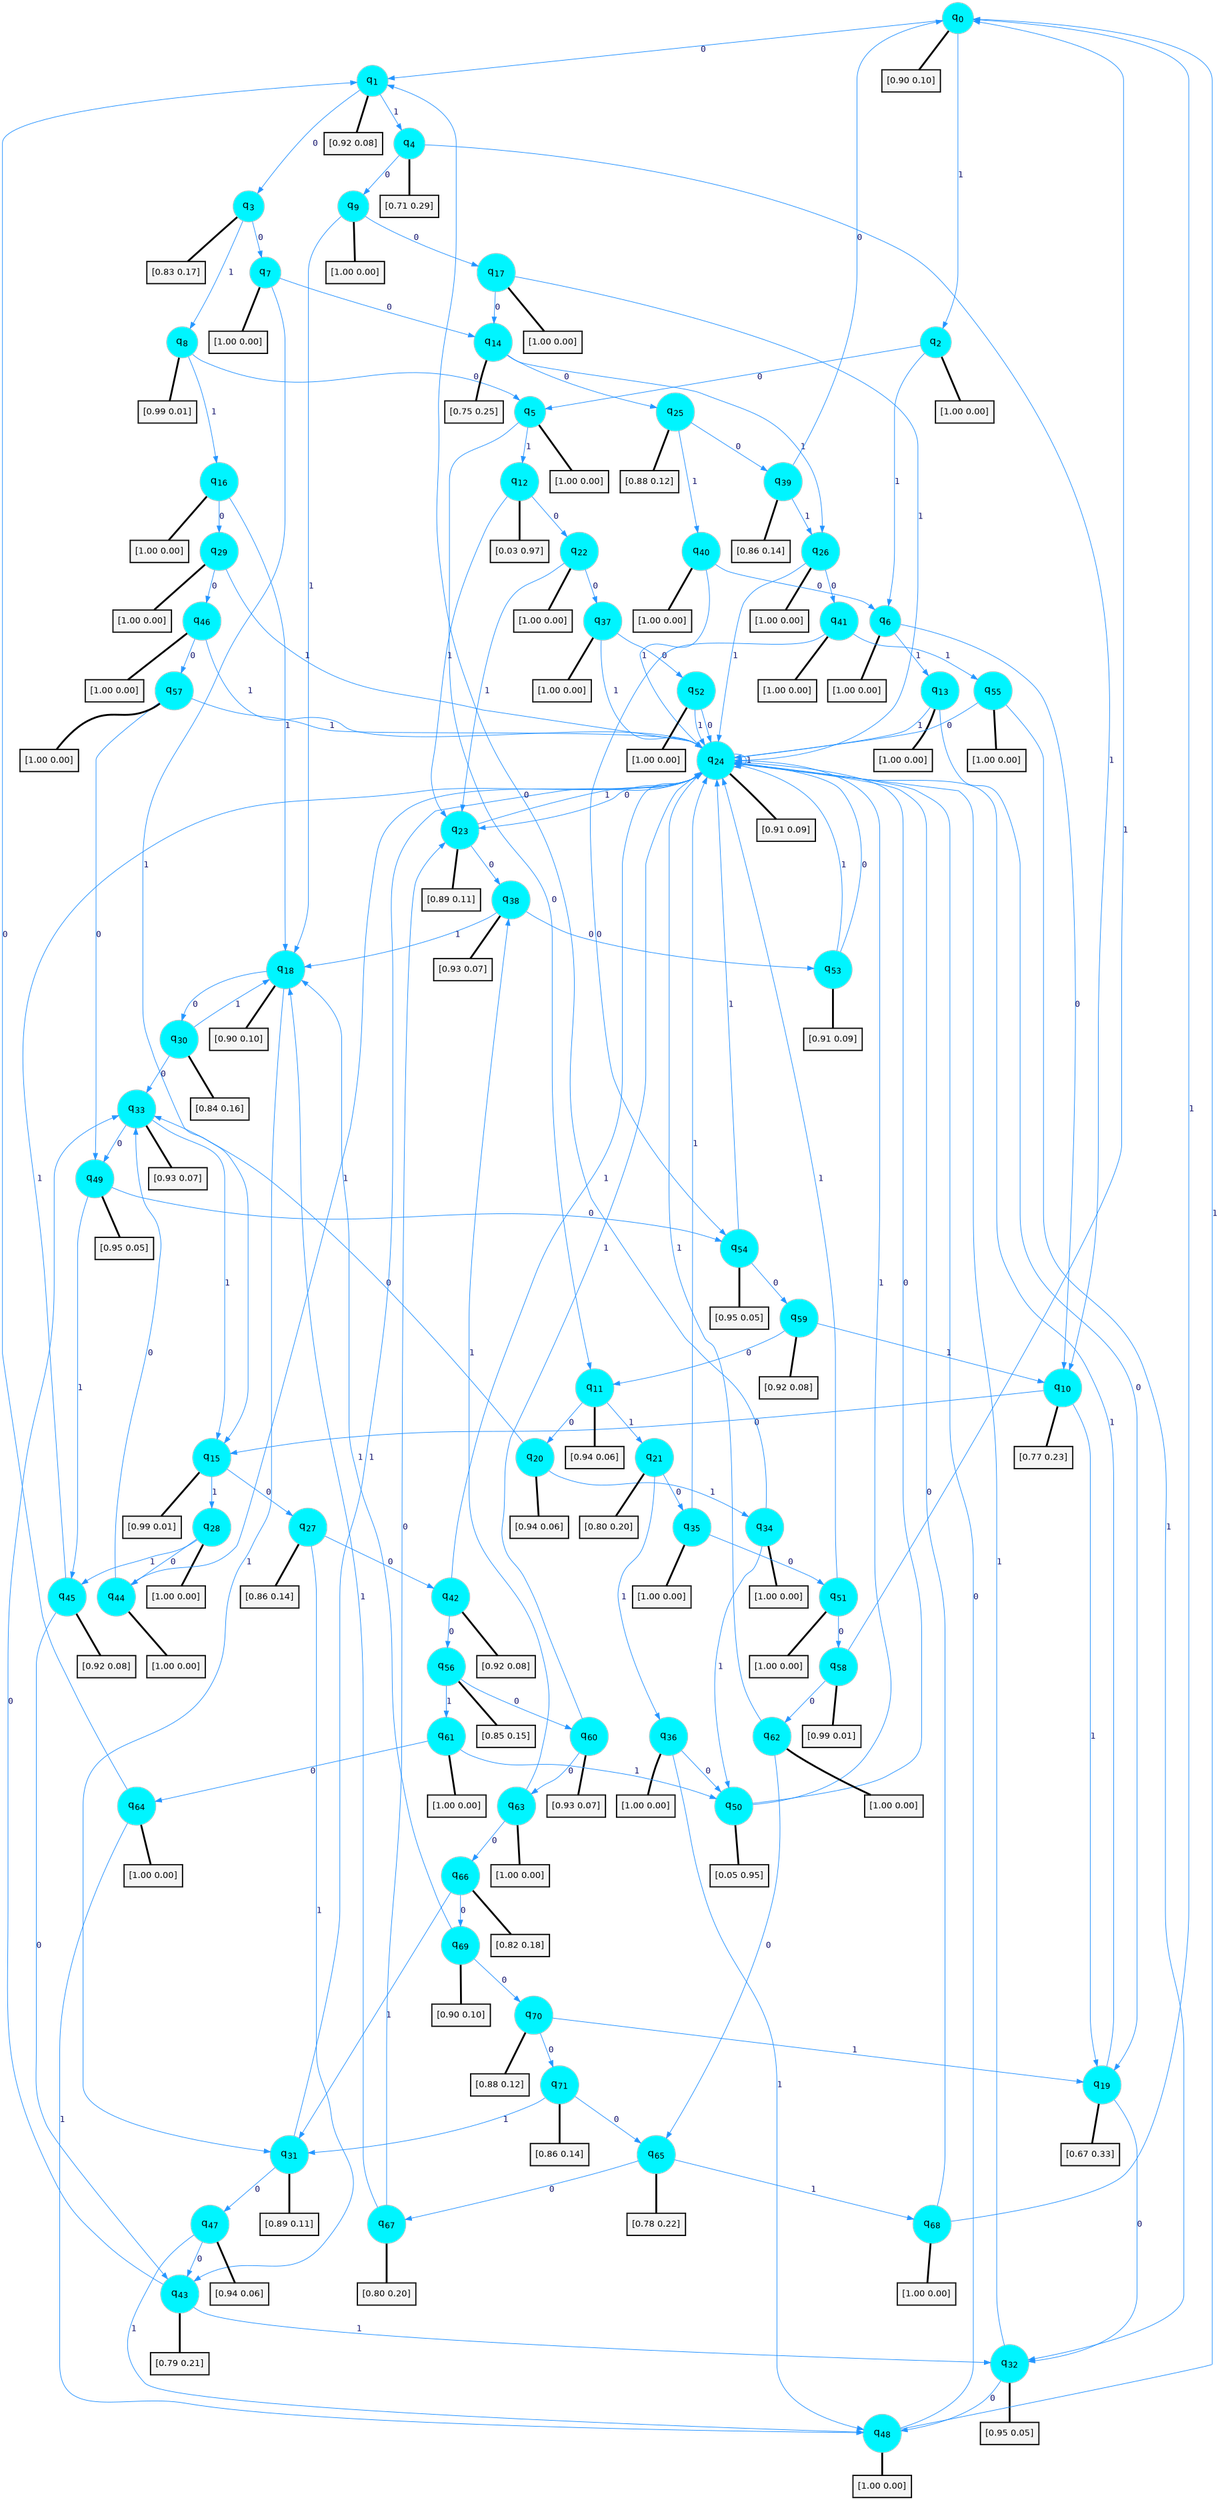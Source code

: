 digraph G {
graph [
bgcolor=transparent, dpi=300, rankdir=TD, size="40,25"];
node [
color=gray, fillcolor=turquoise1, fontcolor=black, fontname=Helvetica, fontsize=16, fontweight=bold, shape=circle, style=filled];
edge [
arrowsize=1, color=dodgerblue1, fontcolor=midnightblue, fontname=courier, fontweight=bold, penwidth=1, style=solid, weight=20];
0[label=<q<SUB>0</SUB>>];
1[label=<q<SUB>1</SUB>>];
2[label=<q<SUB>2</SUB>>];
3[label=<q<SUB>3</SUB>>];
4[label=<q<SUB>4</SUB>>];
5[label=<q<SUB>5</SUB>>];
6[label=<q<SUB>6</SUB>>];
7[label=<q<SUB>7</SUB>>];
8[label=<q<SUB>8</SUB>>];
9[label=<q<SUB>9</SUB>>];
10[label=<q<SUB>10</SUB>>];
11[label=<q<SUB>11</SUB>>];
12[label=<q<SUB>12</SUB>>];
13[label=<q<SUB>13</SUB>>];
14[label=<q<SUB>14</SUB>>];
15[label=<q<SUB>15</SUB>>];
16[label=<q<SUB>16</SUB>>];
17[label=<q<SUB>17</SUB>>];
18[label=<q<SUB>18</SUB>>];
19[label=<q<SUB>19</SUB>>];
20[label=<q<SUB>20</SUB>>];
21[label=<q<SUB>21</SUB>>];
22[label=<q<SUB>22</SUB>>];
23[label=<q<SUB>23</SUB>>];
24[label=<q<SUB>24</SUB>>];
25[label=<q<SUB>25</SUB>>];
26[label=<q<SUB>26</SUB>>];
27[label=<q<SUB>27</SUB>>];
28[label=<q<SUB>28</SUB>>];
29[label=<q<SUB>29</SUB>>];
30[label=<q<SUB>30</SUB>>];
31[label=<q<SUB>31</SUB>>];
32[label=<q<SUB>32</SUB>>];
33[label=<q<SUB>33</SUB>>];
34[label=<q<SUB>34</SUB>>];
35[label=<q<SUB>35</SUB>>];
36[label=<q<SUB>36</SUB>>];
37[label=<q<SUB>37</SUB>>];
38[label=<q<SUB>38</SUB>>];
39[label=<q<SUB>39</SUB>>];
40[label=<q<SUB>40</SUB>>];
41[label=<q<SUB>41</SUB>>];
42[label=<q<SUB>42</SUB>>];
43[label=<q<SUB>43</SUB>>];
44[label=<q<SUB>44</SUB>>];
45[label=<q<SUB>45</SUB>>];
46[label=<q<SUB>46</SUB>>];
47[label=<q<SUB>47</SUB>>];
48[label=<q<SUB>48</SUB>>];
49[label=<q<SUB>49</SUB>>];
50[label=<q<SUB>50</SUB>>];
51[label=<q<SUB>51</SUB>>];
52[label=<q<SUB>52</SUB>>];
53[label=<q<SUB>53</SUB>>];
54[label=<q<SUB>54</SUB>>];
55[label=<q<SUB>55</SUB>>];
56[label=<q<SUB>56</SUB>>];
57[label=<q<SUB>57</SUB>>];
58[label=<q<SUB>58</SUB>>];
59[label=<q<SUB>59</SUB>>];
60[label=<q<SUB>60</SUB>>];
61[label=<q<SUB>61</SUB>>];
62[label=<q<SUB>62</SUB>>];
63[label=<q<SUB>63</SUB>>];
64[label=<q<SUB>64</SUB>>];
65[label=<q<SUB>65</SUB>>];
66[label=<q<SUB>66</SUB>>];
67[label=<q<SUB>67</SUB>>];
68[label=<q<SUB>68</SUB>>];
69[label=<q<SUB>69</SUB>>];
70[label=<q<SUB>70</SUB>>];
71[label=<q<SUB>71</SUB>>];
72[label="[0.90 0.10]", shape=box,fontcolor=black, fontname=Helvetica, fontsize=14, penwidth=2, fillcolor=whitesmoke,color=black];
73[label="[0.92 0.08]", shape=box,fontcolor=black, fontname=Helvetica, fontsize=14, penwidth=2, fillcolor=whitesmoke,color=black];
74[label="[1.00 0.00]", shape=box,fontcolor=black, fontname=Helvetica, fontsize=14, penwidth=2, fillcolor=whitesmoke,color=black];
75[label="[0.83 0.17]", shape=box,fontcolor=black, fontname=Helvetica, fontsize=14, penwidth=2, fillcolor=whitesmoke,color=black];
76[label="[0.71 0.29]", shape=box,fontcolor=black, fontname=Helvetica, fontsize=14, penwidth=2, fillcolor=whitesmoke,color=black];
77[label="[1.00 0.00]", shape=box,fontcolor=black, fontname=Helvetica, fontsize=14, penwidth=2, fillcolor=whitesmoke,color=black];
78[label="[1.00 0.00]", shape=box,fontcolor=black, fontname=Helvetica, fontsize=14, penwidth=2, fillcolor=whitesmoke,color=black];
79[label="[1.00 0.00]", shape=box,fontcolor=black, fontname=Helvetica, fontsize=14, penwidth=2, fillcolor=whitesmoke,color=black];
80[label="[0.99 0.01]", shape=box,fontcolor=black, fontname=Helvetica, fontsize=14, penwidth=2, fillcolor=whitesmoke,color=black];
81[label="[1.00 0.00]", shape=box,fontcolor=black, fontname=Helvetica, fontsize=14, penwidth=2, fillcolor=whitesmoke,color=black];
82[label="[0.77 0.23]", shape=box,fontcolor=black, fontname=Helvetica, fontsize=14, penwidth=2, fillcolor=whitesmoke,color=black];
83[label="[0.94 0.06]", shape=box,fontcolor=black, fontname=Helvetica, fontsize=14, penwidth=2, fillcolor=whitesmoke,color=black];
84[label="[0.03 0.97]", shape=box,fontcolor=black, fontname=Helvetica, fontsize=14, penwidth=2, fillcolor=whitesmoke,color=black];
85[label="[1.00 0.00]", shape=box,fontcolor=black, fontname=Helvetica, fontsize=14, penwidth=2, fillcolor=whitesmoke,color=black];
86[label="[0.75 0.25]", shape=box,fontcolor=black, fontname=Helvetica, fontsize=14, penwidth=2, fillcolor=whitesmoke,color=black];
87[label="[0.99 0.01]", shape=box,fontcolor=black, fontname=Helvetica, fontsize=14, penwidth=2, fillcolor=whitesmoke,color=black];
88[label="[1.00 0.00]", shape=box,fontcolor=black, fontname=Helvetica, fontsize=14, penwidth=2, fillcolor=whitesmoke,color=black];
89[label="[1.00 0.00]", shape=box,fontcolor=black, fontname=Helvetica, fontsize=14, penwidth=2, fillcolor=whitesmoke,color=black];
90[label="[0.90 0.10]", shape=box,fontcolor=black, fontname=Helvetica, fontsize=14, penwidth=2, fillcolor=whitesmoke,color=black];
91[label="[0.67 0.33]", shape=box,fontcolor=black, fontname=Helvetica, fontsize=14, penwidth=2, fillcolor=whitesmoke,color=black];
92[label="[0.94 0.06]", shape=box,fontcolor=black, fontname=Helvetica, fontsize=14, penwidth=2, fillcolor=whitesmoke,color=black];
93[label="[0.80 0.20]", shape=box,fontcolor=black, fontname=Helvetica, fontsize=14, penwidth=2, fillcolor=whitesmoke,color=black];
94[label="[1.00 0.00]", shape=box,fontcolor=black, fontname=Helvetica, fontsize=14, penwidth=2, fillcolor=whitesmoke,color=black];
95[label="[0.89 0.11]", shape=box,fontcolor=black, fontname=Helvetica, fontsize=14, penwidth=2, fillcolor=whitesmoke,color=black];
96[label="[0.91 0.09]", shape=box,fontcolor=black, fontname=Helvetica, fontsize=14, penwidth=2, fillcolor=whitesmoke,color=black];
97[label="[0.88 0.12]", shape=box,fontcolor=black, fontname=Helvetica, fontsize=14, penwidth=2, fillcolor=whitesmoke,color=black];
98[label="[1.00 0.00]", shape=box,fontcolor=black, fontname=Helvetica, fontsize=14, penwidth=2, fillcolor=whitesmoke,color=black];
99[label="[0.86 0.14]", shape=box,fontcolor=black, fontname=Helvetica, fontsize=14, penwidth=2, fillcolor=whitesmoke,color=black];
100[label="[1.00 0.00]", shape=box,fontcolor=black, fontname=Helvetica, fontsize=14, penwidth=2, fillcolor=whitesmoke,color=black];
101[label="[1.00 0.00]", shape=box,fontcolor=black, fontname=Helvetica, fontsize=14, penwidth=2, fillcolor=whitesmoke,color=black];
102[label="[0.84 0.16]", shape=box,fontcolor=black, fontname=Helvetica, fontsize=14, penwidth=2, fillcolor=whitesmoke,color=black];
103[label="[0.89 0.11]", shape=box,fontcolor=black, fontname=Helvetica, fontsize=14, penwidth=2, fillcolor=whitesmoke,color=black];
104[label="[0.95 0.05]", shape=box,fontcolor=black, fontname=Helvetica, fontsize=14, penwidth=2, fillcolor=whitesmoke,color=black];
105[label="[0.93 0.07]", shape=box,fontcolor=black, fontname=Helvetica, fontsize=14, penwidth=2, fillcolor=whitesmoke,color=black];
106[label="[1.00 0.00]", shape=box,fontcolor=black, fontname=Helvetica, fontsize=14, penwidth=2, fillcolor=whitesmoke,color=black];
107[label="[1.00 0.00]", shape=box,fontcolor=black, fontname=Helvetica, fontsize=14, penwidth=2, fillcolor=whitesmoke,color=black];
108[label="[1.00 0.00]", shape=box,fontcolor=black, fontname=Helvetica, fontsize=14, penwidth=2, fillcolor=whitesmoke,color=black];
109[label="[1.00 0.00]", shape=box,fontcolor=black, fontname=Helvetica, fontsize=14, penwidth=2, fillcolor=whitesmoke,color=black];
110[label="[0.93 0.07]", shape=box,fontcolor=black, fontname=Helvetica, fontsize=14, penwidth=2, fillcolor=whitesmoke,color=black];
111[label="[0.86 0.14]", shape=box,fontcolor=black, fontname=Helvetica, fontsize=14, penwidth=2, fillcolor=whitesmoke,color=black];
112[label="[1.00 0.00]", shape=box,fontcolor=black, fontname=Helvetica, fontsize=14, penwidth=2, fillcolor=whitesmoke,color=black];
113[label="[1.00 0.00]", shape=box,fontcolor=black, fontname=Helvetica, fontsize=14, penwidth=2, fillcolor=whitesmoke,color=black];
114[label="[0.92 0.08]", shape=box,fontcolor=black, fontname=Helvetica, fontsize=14, penwidth=2, fillcolor=whitesmoke,color=black];
115[label="[0.79 0.21]", shape=box,fontcolor=black, fontname=Helvetica, fontsize=14, penwidth=2, fillcolor=whitesmoke,color=black];
116[label="[1.00 0.00]", shape=box,fontcolor=black, fontname=Helvetica, fontsize=14, penwidth=2, fillcolor=whitesmoke,color=black];
117[label="[0.92 0.08]", shape=box,fontcolor=black, fontname=Helvetica, fontsize=14, penwidth=2, fillcolor=whitesmoke,color=black];
118[label="[1.00 0.00]", shape=box,fontcolor=black, fontname=Helvetica, fontsize=14, penwidth=2, fillcolor=whitesmoke,color=black];
119[label="[0.94 0.06]", shape=box,fontcolor=black, fontname=Helvetica, fontsize=14, penwidth=2, fillcolor=whitesmoke,color=black];
120[label="[1.00 0.00]", shape=box,fontcolor=black, fontname=Helvetica, fontsize=14, penwidth=2, fillcolor=whitesmoke,color=black];
121[label="[0.95 0.05]", shape=box,fontcolor=black, fontname=Helvetica, fontsize=14, penwidth=2, fillcolor=whitesmoke,color=black];
122[label="[0.05 0.95]", shape=box,fontcolor=black, fontname=Helvetica, fontsize=14, penwidth=2, fillcolor=whitesmoke,color=black];
123[label="[1.00 0.00]", shape=box,fontcolor=black, fontname=Helvetica, fontsize=14, penwidth=2, fillcolor=whitesmoke,color=black];
124[label="[1.00 0.00]", shape=box,fontcolor=black, fontname=Helvetica, fontsize=14, penwidth=2, fillcolor=whitesmoke,color=black];
125[label="[0.91 0.09]", shape=box,fontcolor=black, fontname=Helvetica, fontsize=14, penwidth=2, fillcolor=whitesmoke,color=black];
126[label="[0.95 0.05]", shape=box,fontcolor=black, fontname=Helvetica, fontsize=14, penwidth=2, fillcolor=whitesmoke,color=black];
127[label="[1.00 0.00]", shape=box,fontcolor=black, fontname=Helvetica, fontsize=14, penwidth=2, fillcolor=whitesmoke,color=black];
128[label="[0.85 0.15]", shape=box,fontcolor=black, fontname=Helvetica, fontsize=14, penwidth=2, fillcolor=whitesmoke,color=black];
129[label="[1.00 0.00]", shape=box,fontcolor=black, fontname=Helvetica, fontsize=14, penwidth=2, fillcolor=whitesmoke,color=black];
130[label="[0.99 0.01]", shape=box,fontcolor=black, fontname=Helvetica, fontsize=14, penwidth=2, fillcolor=whitesmoke,color=black];
131[label="[0.92 0.08]", shape=box,fontcolor=black, fontname=Helvetica, fontsize=14, penwidth=2, fillcolor=whitesmoke,color=black];
132[label="[0.93 0.07]", shape=box,fontcolor=black, fontname=Helvetica, fontsize=14, penwidth=2, fillcolor=whitesmoke,color=black];
133[label="[1.00 0.00]", shape=box,fontcolor=black, fontname=Helvetica, fontsize=14, penwidth=2, fillcolor=whitesmoke,color=black];
134[label="[1.00 0.00]", shape=box,fontcolor=black, fontname=Helvetica, fontsize=14, penwidth=2, fillcolor=whitesmoke,color=black];
135[label="[1.00 0.00]", shape=box,fontcolor=black, fontname=Helvetica, fontsize=14, penwidth=2, fillcolor=whitesmoke,color=black];
136[label="[1.00 0.00]", shape=box,fontcolor=black, fontname=Helvetica, fontsize=14, penwidth=2, fillcolor=whitesmoke,color=black];
137[label="[0.78 0.22]", shape=box,fontcolor=black, fontname=Helvetica, fontsize=14, penwidth=2, fillcolor=whitesmoke,color=black];
138[label="[0.82 0.18]", shape=box,fontcolor=black, fontname=Helvetica, fontsize=14, penwidth=2, fillcolor=whitesmoke,color=black];
139[label="[0.80 0.20]", shape=box,fontcolor=black, fontname=Helvetica, fontsize=14, penwidth=2, fillcolor=whitesmoke,color=black];
140[label="[1.00 0.00]", shape=box,fontcolor=black, fontname=Helvetica, fontsize=14, penwidth=2, fillcolor=whitesmoke,color=black];
141[label="[0.90 0.10]", shape=box,fontcolor=black, fontname=Helvetica, fontsize=14, penwidth=2, fillcolor=whitesmoke,color=black];
142[label="[0.88 0.12]", shape=box,fontcolor=black, fontname=Helvetica, fontsize=14, penwidth=2, fillcolor=whitesmoke,color=black];
143[label="[0.86 0.14]", shape=box,fontcolor=black, fontname=Helvetica, fontsize=14, penwidth=2, fillcolor=whitesmoke,color=black];
0->1 [label=0];
0->2 [label=1];
0->72 [arrowhead=none, penwidth=3,color=black];
1->3 [label=0];
1->4 [label=1];
1->73 [arrowhead=none, penwidth=3,color=black];
2->5 [label=0];
2->6 [label=1];
2->74 [arrowhead=none, penwidth=3,color=black];
3->7 [label=0];
3->8 [label=1];
3->75 [arrowhead=none, penwidth=3,color=black];
4->9 [label=0];
4->10 [label=1];
4->76 [arrowhead=none, penwidth=3,color=black];
5->11 [label=0];
5->12 [label=1];
5->77 [arrowhead=none, penwidth=3,color=black];
6->10 [label=0];
6->13 [label=1];
6->78 [arrowhead=none, penwidth=3,color=black];
7->14 [label=0];
7->15 [label=1];
7->79 [arrowhead=none, penwidth=3,color=black];
8->5 [label=0];
8->16 [label=1];
8->80 [arrowhead=none, penwidth=3,color=black];
9->17 [label=0];
9->18 [label=1];
9->81 [arrowhead=none, penwidth=3,color=black];
10->15 [label=0];
10->19 [label=1];
10->82 [arrowhead=none, penwidth=3,color=black];
11->20 [label=0];
11->21 [label=1];
11->83 [arrowhead=none, penwidth=3,color=black];
12->22 [label=0];
12->23 [label=1];
12->84 [arrowhead=none, penwidth=3,color=black];
13->19 [label=0];
13->24 [label=1];
13->85 [arrowhead=none, penwidth=3,color=black];
14->25 [label=0];
14->26 [label=1];
14->86 [arrowhead=none, penwidth=3,color=black];
15->27 [label=0];
15->28 [label=1];
15->87 [arrowhead=none, penwidth=3,color=black];
16->29 [label=0];
16->18 [label=1];
16->88 [arrowhead=none, penwidth=3,color=black];
17->14 [label=0];
17->24 [label=1];
17->89 [arrowhead=none, penwidth=3,color=black];
18->30 [label=0];
18->31 [label=1];
18->90 [arrowhead=none, penwidth=3,color=black];
19->32 [label=0];
19->24 [label=1];
19->91 [arrowhead=none, penwidth=3,color=black];
20->33 [label=0];
20->34 [label=1];
20->92 [arrowhead=none, penwidth=3,color=black];
21->35 [label=0];
21->36 [label=1];
21->93 [arrowhead=none, penwidth=3,color=black];
22->37 [label=0];
22->23 [label=1];
22->94 [arrowhead=none, penwidth=3,color=black];
23->38 [label=0];
23->24 [label=1];
23->95 [arrowhead=none, penwidth=3,color=black];
24->23 [label=0];
24->24 [label=1];
24->96 [arrowhead=none, penwidth=3,color=black];
25->39 [label=0];
25->40 [label=1];
25->97 [arrowhead=none, penwidth=3,color=black];
26->41 [label=0];
26->24 [label=1];
26->98 [arrowhead=none, penwidth=3,color=black];
27->42 [label=0];
27->43 [label=1];
27->99 [arrowhead=none, penwidth=3,color=black];
28->44 [label=0];
28->45 [label=1];
28->100 [arrowhead=none, penwidth=3,color=black];
29->46 [label=0];
29->24 [label=1];
29->101 [arrowhead=none, penwidth=3,color=black];
30->33 [label=0];
30->18 [label=1];
30->102 [arrowhead=none, penwidth=3,color=black];
31->47 [label=0];
31->24 [label=1];
31->103 [arrowhead=none, penwidth=3,color=black];
32->48 [label=0];
32->24 [label=1];
32->104 [arrowhead=none, penwidth=3,color=black];
33->49 [label=0];
33->15 [label=1];
33->105 [arrowhead=none, penwidth=3,color=black];
34->1 [label=0];
34->50 [label=1];
34->106 [arrowhead=none, penwidth=3,color=black];
35->51 [label=0];
35->24 [label=1];
35->107 [arrowhead=none, penwidth=3,color=black];
36->50 [label=0];
36->48 [label=1];
36->108 [arrowhead=none, penwidth=3,color=black];
37->52 [label=0];
37->24 [label=1];
37->109 [arrowhead=none, penwidth=3,color=black];
38->53 [label=0];
38->18 [label=1];
38->110 [arrowhead=none, penwidth=3,color=black];
39->0 [label=0];
39->26 [label=1];
39->111 [arrowhead=none, penwidth=3,color=black];
40->6 [label=0];
40->24 [label=1];
40->112 [arrowhead=none, penwidth=3,color=black];
41->54 [label=0];
41->55 [label=1];
41->113 [arrowhead=none, penwidth=3,color=black];
42->56 [label=0];
42->24 [label=1];
42->114 [arrowhead=none, penwidth=3,color=black];
43->33 [label=0];
43->32 [label=1];
43->115 [arrowhead=none, penwidth=3,color=black];
44->33 [label=0];
44->24 [label=1];
44->116 [arrowhead=none, penwidth=3,color=black];
45->43 [label=0];
45->24 [label=1];
45->117 [arrowhead=none, penwidth=3,color=black];
46->57 [label=0];
46->24 [label=1];
46->118 [arrowhead=none, penwidth=3,color=black];
47->43 [label=0];
47->48 [label=1];
47->119 [arrowhead=none, penwidth=3,color=black];
48->24 [label=0];
48->0 [label=1];
48->120 [arrowhead=none, penwidth=3,color=black];
49->54 [label=0];
49->45 [label=1];
49->121 [arrowhead=none, penwidth=3,color=black];
50->24 [label=0];
50->24 [label=1];
50->122 [arrowhead=none, penwidth=3,color=black];
51->58 [label=0];
51->24 [label=1];
51->123 [arrowhead=none, penwidth=3,color=black];
52->24 [label=0];
52->24 [label=1];
52->124 [arrowhead=none, penwidth=3,color=black];
53->24 [label=0];
53->24 [label=1];
53->125 [arrowhead=none, penwidth=3,color=black];
54->59 [label=0];
54->24 [label=1];
54->126 [arrowhead=none, penwidth=3,color=black];
55->24 [label=0];
55->32 [label=1];
55->127 [arrowhead=none, penwidth=3,color=black];
56->60 [label=0];
56->61 [label=1];
56->128 [arrowhead=none, penwidth=3,color=black];
57->49 [label=0];
57->24 [label=1];
57->129 [arrowhead=none, penwidth=3,color=black];
58->62 [label=0];
58->0 [label=1];
58->130 [arrowhead=none, penwidth=3,color=black];
59->11 [label=0];
59->10 [label=1];
59->131 [arrowhead=none, penwidth=3,color=black];
60->63 [label=0];
60->24 [label=1];
60->132 [arrowhead=none, penwidth=3,color=black];
61->64 [label=0];
61->50 [label=1];
61->133 [arrowhead=none, penwidth=3,color=black];
62->65 [label=0];
62->24 [label=1];
62->134 [arrowhead=none, penwidth=3,color=black];
63->66 [label=0];
63->38 [label=1];
63->135 [arrowhead=none, penwidth=3,color=black];
64->1 [label=0];
64->48 [label=1];
64->136 [arrowhead=none, penwidth=3,color=black];
65->67 [label=0];
65->68 [label=1];
65->137 [arrowhead=none, penwidth=3,color=black];
66->69 [label=0];
66->31 [label=1];
66->138 [arrowhead=none, penwidth=3,color=black];
67->23 [label=0];
67->18 [label=1];
67->139 [arrowhead=none, penwidth=3,color=black];
68->24 [label=0];
68->0 [label=1];
68->140 [arrowhead=none, penwidth=3,color=black];
69->70 [label=0];
69->18 [label=1];
69->141 [arrowhead=none, penwidth=3,color=black];
70->71 [label=0];
70->19 [label=1];
70->142 [arrowhead=none, penwidth=3,color=black];
71->65 [label=0];
71->31 [label=1];
71->143 [arrowhead=none, penwidth=3,color=black];
}
